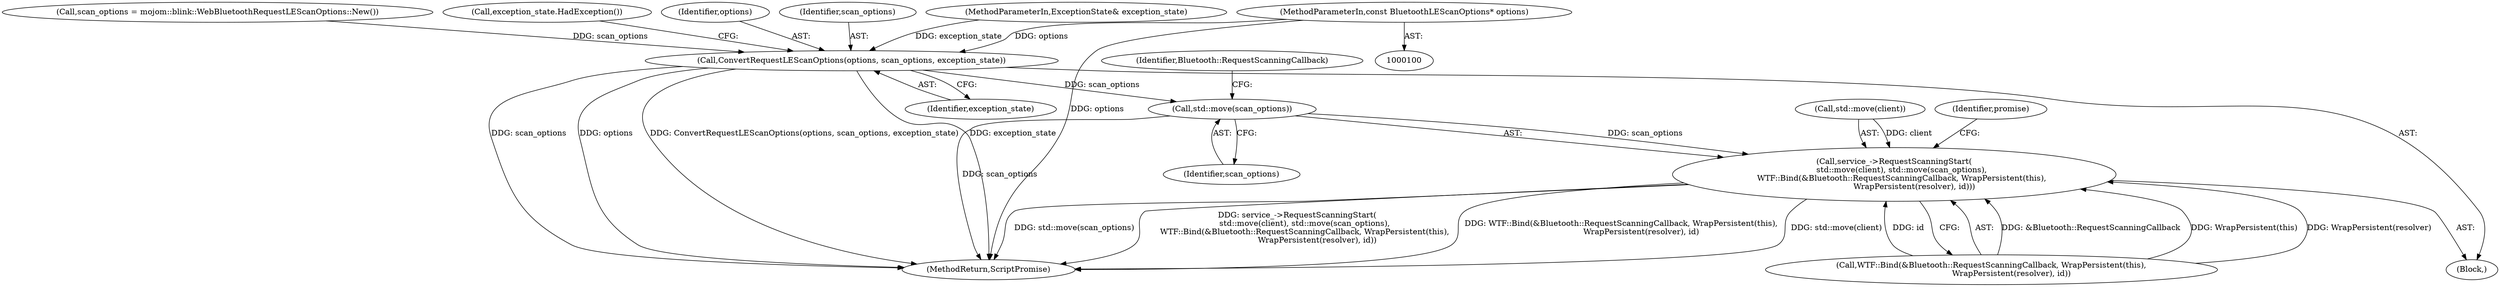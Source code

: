 digraph "0_Chrome_62154472bd2c43e1790dd1bd8a527c1db9118d88_5@pointer" {
"1000102" [label="(MethodParameterIn,const BluetoothLEScanOptions* options)"];
"1000162" [label="(Call,ConvertRequestLEScanOptions(options, scan_options, exception_state))"];
"1000199" [label="(Call,std::move(scan_options))"];
"1000196" [label="(Call,service_->RequestScanningStart(\n      std::move(client), std::move(scan_options),\n      WTF::Bind(&Bluetooth::RequestScanningCallback, WrapPersistent(this),\n                WrapPersistent(resolver), id)))"];
"1000200" [label="(Identifier,scan_options)"];
"1000167" [label="(Call,exception_state.HadException())"];
"1000210" [label="(Identifier,promise)"];
"1000163" [label="(Identifier,options)"];
"1000164" [label="(Identifier,scan_options)"];
"1000197" [label="(Call,std::move(client))"];
"1000199" [label="(Call,std::move(scan_options))"];
"1000104" [label="(Block,)"];
"1000102" [label="(MethodParameterIn,const BluetoothLEScanOptions* options)"];
"1000162" [label="(Call,ConvertRequestLEScanOptions(options, scan_options, exception_state))"];
"1000211" [label="(MethodReturn,ScriptPromise)"];
"1000165" [label="(Identifier,exception_state)"];
"1000103" [label="(MethodParameterIn,ExceptionState& exception_state)"];
"1000159" [label="(Call,scan_options = mojom::blink::WebBluetoothRequestLEScanOptions::New())"];
"1000203" [label="(Identifier,Bluetooth::RequestScanningCallback)"];
"1000201" [label="(Call,WTF::Bind(&Bluetooth::RequestScanningCallback, WrapPersistent(this),\n                WrapPersistent(resolver), id))"];
"1000196" [label="(Call,service_->RequestScanningStart(\n      std::move(client), std::move(scan_options),\n      WTF::Bind(&Bluetooth::RequestScanningCallback, WrapPersistent(this),\n                WrapPersistent(resolver), id)))"];
"1000102" -> "1000100"  [label="AST: "];
"1000102" -> "1000211"  [label="DDG: options"];
"1000102" -> "1000162"  [label="DDG: options"];
"1000162" -> "1000104"  [label="AST: "];
"1000162" -> "1000165"  [label="CFG: "];
"1000163" -> "1000162"  [label="AST: "];
"1000164" -> "1000162"  [label="AST: "];
"1000165" -> "1000162"  [label="AST: "];
"1000167" -> "1000162"  [label="CFG: "];
"1000162" -> "1000211"  [label="DDG: scan_options"];
"1000162" -> "1000211"  [label="DDG: options"];
"1000162" -> "1000211"  [label="DDG: ConvertRequestLEScanOptions(options, scan_options, exception_state)"];
"1000162" -> "1000211"  [label="DDG: exception_state"];
"1000159" -> "1000162"  [label="DDG: scan_options"];
"1000103" -> "1000162"  [label="DDG: exception_state"];
"1000162" -> "1000199"  [label="DDG: scan_options"];
"1000199" -> "1000196"  [label="AST: "];
"1000199" -> "1000200"  [label="CFG: "];
"1000200" -> "1000199"  [label="AST: "];
"1000203" -> "1000199"  [label="CFG: "];
"1000199" -> "1000211"  [label="DDG: scan_options"];
"1000199" -> "1000196"  [label="DDG: scan_options"];
"1000196" -> "1000104"  [label="AST: "];
"1000196" -> "1000201"  [label="CFG: "];
"1000197" -> "1000196"  [label="AST: "];
"1000201" -> "1000196"  [label="AST: "];
"1000210" -> "1000196"  [label="CFG: "];
"1000196" -> "1000211"  [label="DDG: WTF::Bind(&Bluetooth::RequestScanningCallback, WrapPersistent(this),\n                WrapPersistent(resolver), id)"];
"1000196" -> "1000211"  [label="DDG: std::move(client)"];
"1000196" -> "1000211"  [label="DDG: std::move(scan_options)"];
"1000196" -> "1000211"  [label="DDG: service_->RequestScanningStart(\n      std::move(client), std::move(scan_options),\n      WTF::Bind(&Bluetooth::RequestScanningCallback, WrapPersistent(this),\n                WrapPersistent(resolver), id))"];
"1000197" -> "1000196"  [label="DDG: client"];
"1000201" -> "1000196"  [label="DDG: &Bluetooth::RequestScanningCallback"];
"1000201" -> "1000196"  [label="DDG: WrapPersistent(this)"];
"1000201" -> "1000196"  [label="DDG: WrapPersistent(resolver)"];
"1000201" -> "1000196"  [label="DDG: id"];
}

